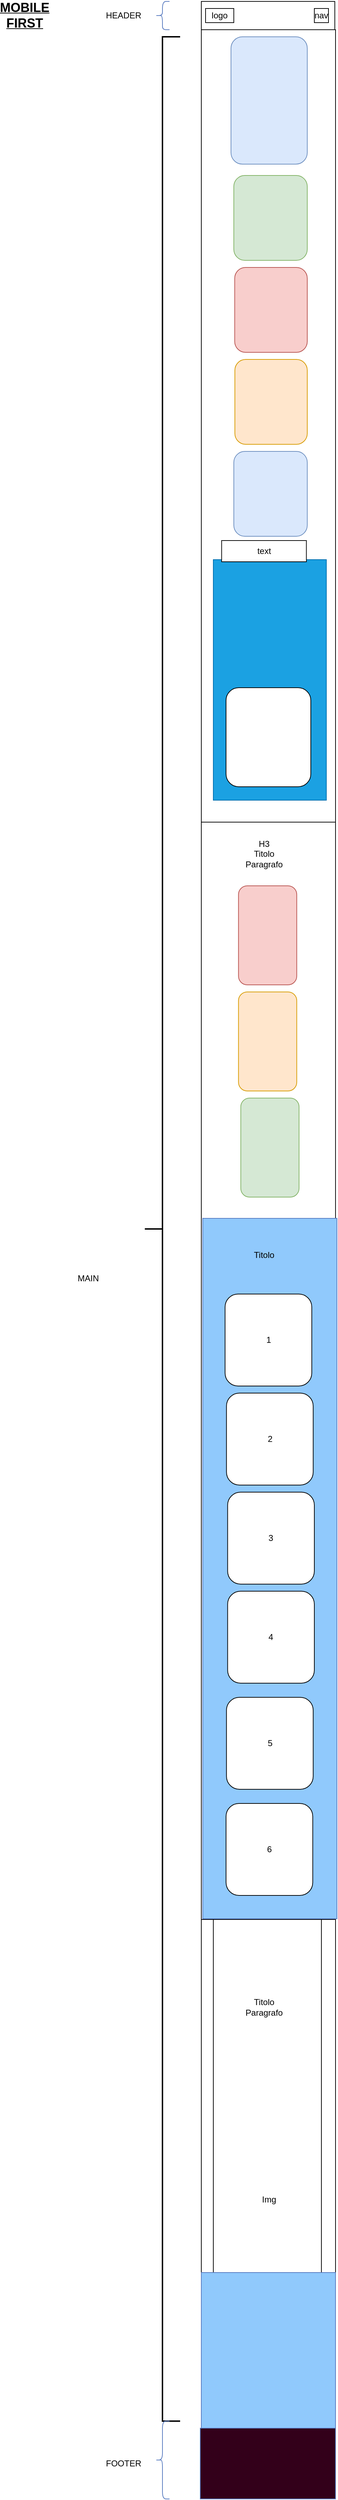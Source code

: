 <mxfile version="16.5.2" type="device"><diagram id="Dcp4hjSoNU3EuLTz2eBV" name="Page-1"><mxGraphModel dx="948" dy="508" grid="1" gridSize="10" guides="1" tooltips="1" connect="1" arrows="1" fold="1" page="1" pageScale="1" pageWidth="827" pageHeight="1169" math="0" shadow="0"><root><mxCell id="0"/><mxCell id="1" parent="0"/><mxCell id="2X3tG-pMUZ3559suhM9j-1" value="" style="rounded=0;whiteSpace=wrap;html=1;" vertex="1" parent="1"><mxGeometry x="340" y="40" width="189" height="40" as="geometry"/></mxCell><mxCell id="2X3tG-pMUZ3559suhM9j-2" value="logo" style="rounded=0;whiteSpace=wrap;html=1;" vertex="1" parent="1"><mxGeometry x="346" y="50" width="40" height="20" as="geometry"/></mxCell><mxCell id="2X3tG-pMUZ3559suhM9j-3" value="nav" style="rounded=0;whiteSpace=wrap;html=1;" vertex="1" parent="1"><mxGeometry x="500" y="50" width="20" height="20" as="geometry"/></mxCell><mxCell id="2X3tG-pMUZ3559suhM9j-4" value="" style="rounded=0;whiteSpace=wrap;html=1;" vertex="1" parent="1"><mxGeometry x="340" y="80" width="190" height="1120" as="geometry"/></mxCell><mxCell id="2X3tG-pMUZ3559suhM9j-10" value="" style="rounded=1;whiteSpace=wrap;html=1;fillColor=#dae8fc;strokeColor=#6c8ebf;" vertex="1" parent="1"><mxGeometry x="382" y="90" width="108" height="180" as="geometry"/></mxCell><mxCell id="2X3tG-pMUZ3559suhM9j-15" value="" style="rounded=1;whiteSpace=wrap;html=1;fillColor=#d5e8d4;strokeColor=#82b366;" vertex="1" parent="1"><mxGeometry x="386" y="286" width="104" height="120" as="geometry"/></mxCell><mxCell id="2X3tG-pMUZ3559suhM9j-16" value="" style="rounded=1;whiteSpace=wrap;html=1;fillColor=#f8cecc;strokeColor=#b85450;" vertex="1" parent="1"><mxGeometry x="387.25" y="416" width="102.75" height="120" as="geometry"/></mxCell><mxCell id="2X3tG-pMUZ3559suhM9j-17" value="" style="rounded=1;whiteSpace=wrap;html=1;fillColor=#ffe6cc;strokeColor=#d79b00;" vertex="1" parent="1"><mxGeometry x="387.5" y="546" width="102.5" height="120" as="geometry"/></mxCell><mxCell id="2X3tG-pMUZ3559suhM9j-18" value="" style="rounded=1;whiteSpace=wrap;html=1;fillColor=#dae8fc;strokeColor=#6c8ebf;" vertex="1" parent="1"><mxGeometry x="386" y="676" width="104" height="120" as="geometry"/></mxCell><mxCell id="2X3tG-pMUZ3559suhM9j-19" value="" style="rounded=0;whiteSpace=wrap;html=1;fillColor=#1ba1e2;fontColor=#ffffff;strokeColor=#006EAF;" vertex="1" parent="1"><mxGeometry x="357" y="829" width="160" height="340" as="geometry"/></mxCell><mxCell id="2X3tG-pMUZ3559suhM9j-21" value="text" style="rounded=0;whiteSpace=wrap;html=1;" vertex="1" parent="1"><mxGeometry x="368.75" y="802" width="120" height="30" as="geometry"/></mxCell><mxCell id="2X3tG-pMUZ3559suhM9j-23" value="" style="rounded=1;whiteSpace=wrap;html=1;" vertex="1" parent="1"><mxGeometry x="375" y="1010" width="120" height="140" as="geometry"/></mxCell><mxCell id="2X3tG-pMUZ3559suhM9j-24" value="" style="rounded=0;whiteSpace=wrap;html=1;" vertex="1" parent="1"><mxGeometry x="339.99" y="1200" width="190" height="2050" as="geometry"/></mxCell><mxCell id="2X3tG-pMUZ3559suhM9j-25" value="H3&lt;br&gt;Titolo&lt;br&gt;Paragrafo" style="text;html=1;strokeColor=none;fillColor=none;align=center;verticalAlign=middle;whiteSpace=wrap;rounded=0;" vertex="1" parent="1"><mxGeometry x="398.75" y="1230" width="60" height="30" as="geometry"/></mxCell><mxCell id="2X3tG-pMUZ3559suhM9j-26" value="" style="rounded=1;whiteSpace=wrap;html=1;fillColor=#f8cecc;strokeColor=#b85450;" vertex="1" parent="1"><mxGeometry x="392.62" y="1290" width="82.5" height="140" as="geometry"/></mxCell><mxCell id="2X3tG-pMUZ3559suhM9j-27" value="" style="rounded=1;whiteSpace=wrap;html=1;fillColor=#ffe6cc;strokeColor=#d79b00;" vertex="1" parent="1"><mxGeometry x="392.62" y="1440" width="82.5" height="140" as="geometry"/></mxCell><mxCell id="2X3tG-pMUZ3559suhM9j-28" value="" style="rounded=1;whiteSpace=wrap;html=1;fillColor=#d5e8d4;strokeColor=#82b366;" vertex="1" parent="1"><mxGeometry x="395.87" y="1590" width="82.5" height="140" as="geometry"/></mxCell><mxCell id="2X3tG-pMUZ3559suhM9j-29" value="" style="rounded=0;whiteSpace=wrap;html=1;fillColor=#90C9FC;strokeColor=#5679BF;" vertex="1" parent="1"><mxGeometry x="341.99" y="1760" width="190" height="990" as="geometry"/></mxCell><mxCell id="2X3tG-pMUZ3559suhM9j-30" value="Titolo" style="text;html=1;strokeColor=none;fillColor=none;align=center;verticalAlign=middle;whiteSpace=wrap;rounded=0;" vertex="1" parent="1"><mxGeometry x="398.75" y="1797" width="60" height="30" as="geometry"/></mxCell><mxCell id="2X3tG-pMUZ3559suhM9j-31" value="1" style="rounded=1;whiteSpace=wrap;html=1;" vertex="1" parent="1"><mxGeometry x="373.63" y="1867" width="122.75" height="130" as="geometry"/></mxCell><mxCell id="2X3tG-pMUZ3559suhM9j-32" value="2" style="rounded=1;whiteSpace=wrap;html=1;" vertex="1" parent="1"><mxGeometry x="375.62" y="2007" width="122.75" height="130" as="geometry"/></mxCell><mxCell id="2X3tG-pMUZ3559suhM9j-33" value="3" style="rounded=1;whiteSpace=wrap;html=1;" vertex="1" parent="1"><mxGeometry x="377.25" y="2147" width="122.75" height="130" as="geometry"/></mxCell><mxCell id="2X3tG-pMUZ3559suhM9j-34" value="4" style="rounded=1;whiteSpace=wrap;html=1;" vertex="1" parent="1"><mxGeometry x="377.25" y="2287" width="122.75" height="130" as="geometry"/></mxCell><mxCell id="2X3tG-pMUZ3559suhM9j-35" value="5" style="rounded=1;whiteSpace=wrap;html=1;" vertex="1" parent="1"><mxGeometry x="375.62" y="2437" width="122.75" height="130" as="geometry"/></mxCell><mxCell id="2X3tG-pMUZ3559suhM9j-36" value="6" style="rounded=1;whiteSpace=wrap;html=1;" vertex="1" parent="1"><mxGeometry x="375" y="2587" width="122.75" height="130" as="geometry"/></mxCell><mxCell id="2X3tG-pMUZ3559suhM9j-37" value="" style="rounded=0;whiteSpace=wrap;html=1;" vertex="1" parent="1"><mxGeometry x="340" y="2751" width="190" height="500" as="geometry"/></mxCell><mxCell id="2X3tG-pMUZ3559suhM9j-38" value="" style="rounded=0;whiteSpace=wrap;html=1;" vertex="1" parent="1"><mxGeometry x="357" y="2751" width="153" height="499" as="geometry"/></mxCell><mxCell id="2X3tG-pMUZ3559suhM9j-40" value="Titolo&lt;br&gt;Paragrafo" style="text;html=1;strokeColor=none;fillColor=none;align=center;verticalAlign=middle;whiteSpace=wrap;rounded=0;" vertex="1" parent="1"><mxGeometry x="398.5" y="2760" width="60" height="230" as="geometry"/></mxCell><mxCell id="2X3tG-pMUZ3559suhM9j-41" value="Img" style="text;html=1;strokeColor=none;fillColor=none;align=center;verticalAlign=middle;whiteSpace=wrap;rounded=0;" vertex="1" parent="1"><mxGeometry x="406.38" y="3132" width="60" height="30" as="geometry"/></mxCell><mxCell id="2X3tG-pMUZ3559suhM9j-42" value="" style="rounded=0;whiteSpace=wrap;html=1;strokeColor=#5679BF;fillColor=#90C9FC;" vertex="1" parent="1"><mxGeometry x="340" y="3250" width="190" height="220" as="geometry"/></mxCell><mxCell id="2X3tG-pMUZ3559suhM9j-44" value="" style="rounded=0;whiteSpace=wrap;html=1;strokeColor=#5679BF;fillColor=#33001A;" vertex="1" parent="1"><mxGeometry x="338.5" y="3470" width="191.5" height="100" as="geometry"/></mxCell><mxCell id="2X3tG-pMUZ3559suhM9j-46" value="FOOTER" style="text;html=1;strokeColor=none;fillColor=none;align=center;verticalAlign=middle;whiteSpace=wrap;rounded=0;" vertex="1" parent="1"><mxGeometry x="200" y="3505" width="60" height="30" as="geometry"/></mxCell><mxCell id="2X3tG-pMUZ3559suhM9j-47" value="" style="strokeWidth=2;html=1;shape=mxgraph.flowchart.annotation_2;align=left;labelPosition=right;pointerEvents=1;fillColor=#33001A;" vertex="1" parent="1"><mxGeometry x="260" y="90" width="50" height="3370" as="geometry"/></mxCell><mxCell id="2X3tG-pMUZ3559suhM9j-48" value="MAIN" style="text;html=1;strokeColor=none;fillColor=none;align=center;verticalAlign=middle;whiteSpace=wrap;rounded=0;" vertex="1" parent="1"><mxGeometry x="150" y="1830" width="60" height="30" as="geometry"/></mxCell><mxCell id="2X3tG-pMUZ3559suhM9j-51" value="" style="shape=curlyBracket;whiteSpace=wrap;html=1;rounded=1;strokeColor=#5679BF;fillColor=#33001A;size=0.5;" vertex="1" parent="1"><mxGeometry x="275" y="40" width="20" height="40" as="geometry"/></mxCell><mxCell id="2X3tG-pMUZ3559suhM9j-52" value="HEADER" style="text;html=1;strokeColor=none;fillColor=none;align=center;verticalAlign=middle;whiteSpace=wrap;rounded=0;" vertex="1" parent="1"><mxGeometry x="200" y="45" width="60" height="30" as="geometry"/></mxCell><mxCell id="2X3tG-pMUZ3559suhM9j-53" value="" style="shape=curlyBracket;whiteSpace=wrap;html=1;rounded=1;strokeColor=#5679BF;fillColor=#33001A;size=0.5;" vertex="1" parent="1"><mxGeometry x="275" y="3460" width="20" height="110" as="geometry"/></mxCell><mxCell id="2X3tG-pMUZ3559suhM9j-54" value="&lt;b&gt;&lt;u&gt;&lt;font style=&quot;font-size: 18px&quot;&gt;MOBILE FIRST&lt;/font&gt;&lt;/u&gt;&lt;/b&gt;" style="text;html=1;strokeColor=none;fillColor=none;align=center;verticalAlign=middle;whiteSpace=wrap;rounded=0;" vertex="1" parent="1"><mxGeometry x="60" y="45" width="60" height="30" as="geometry"/></mxCell></root></mxGraphModel></diagram></mxfile>